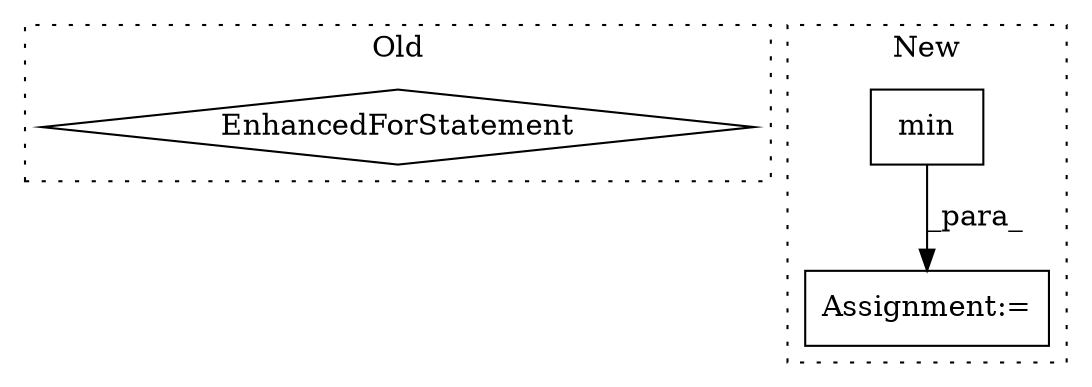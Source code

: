 digraph G {
subgraph cluster0 {
1 [label="EnhancedForStatement" a="70" s="450,517" l="53,2" shape="diamond"];
label = "Old";
style="dotted";
}
subgraph cluster1 {
2 [label="min" a="32" s="794" l="5" shape="box"];
3 [label="Assignment:=" a="7" s="788" l="1" shape="box"];
label = "New";
style="dotted";
}
2 -> 3 [label="_para_"];
}